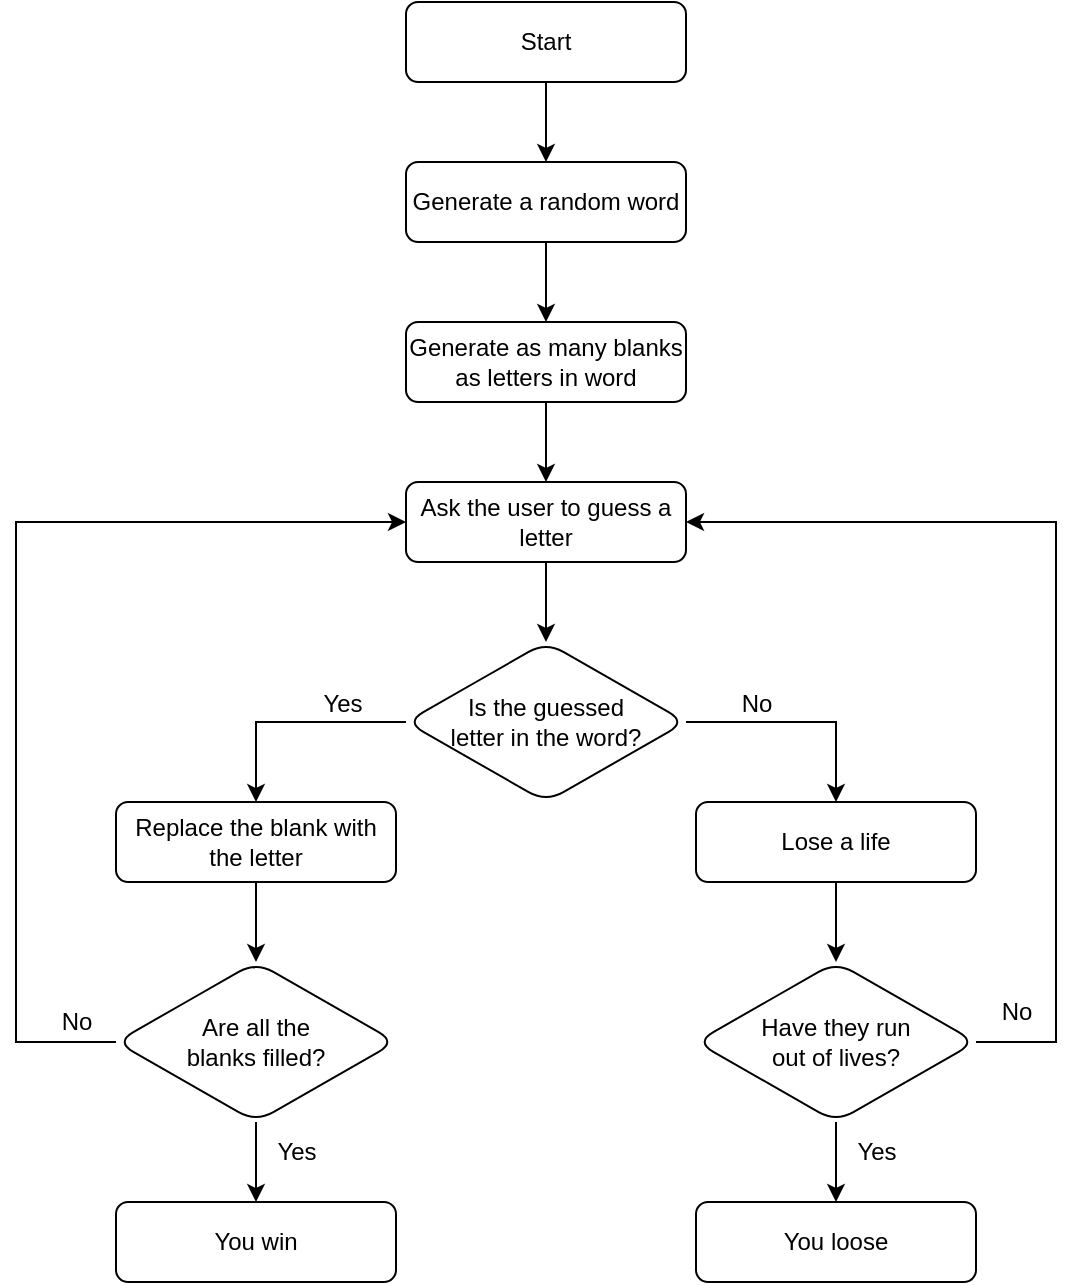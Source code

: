 <mxfile version="20.8.11" type="device"><diagram name="Page-1" id="QOOoNyVCo1PNLN7xzb_l"><mxGraphModel dx="1730" dy="1096" grid="1" gridSize="10" guides="1" tooltips="1" connect="1" arrows="1" fold="1" page="1" pageScale="1" pageWidth="850" pageHeight="1100" math="0" shadow="0"><root><mxCell id="0"/><mxCell id="1" parent="0"/><mxCell id="lQEd0fV7-n4wcCJIwF7A-7" value="" style="edgeStyle=orthogonalEdgeStyle;rounded=0;orthogonalLoop=1;jettySize=auto;html=1;" edge="1" parent="1" source="lQEd0fV7-n4wcCJIwF7A-5" target="lQEd0fV7-n4wcCJIwF7A-6"><mxGeometry relative="1" as="geometry"/></mxCell><mxCell id="lQEd0fV7-n4wcCJIwF7A-5" value="Start" style="rounded=1;whiteSpace=wrap;html=1;" vertex="1" parent="1"><mxGeometry x="355" y="40" width="140" height="40" as="geometry"/></mxCell><mxCell id="lQEd0fV7-n4wcCJIwF7A-9" value="" style="edgeStyle=orthogonalEdgeStyle;rounded=0;orthogonalLoop=1;jettySize=auto;html=1;" edge="1" parent="1" source="lQEd0fV7-n4wcCJIwF7A-6" target="lQEd0fV7-n4wcCJIwF7A-8"><mxGeometry relative="1" as="geometry"/></mxCell><mxCell id="lQEd0fV7-n4wcCJIwF7A-6" value="Generate a random word" style="whiteSpace=wrap;html=1;rounded=1;" vertex="1" parent="1"><mxGeometry x="355" y="120" width="140" height="40" as="geometry"/></mxCell><mxCell id="lQEd0fV7-n4wcCJIwF7A-11" value="" style="edgeStyle=orthogonalEdgeStyle;rounded=0;orthogonalLoop=1;jettySize=auto;html=1;" edge="1" parent="1" source="lQEd0fV7-n4wcCJIwF7A-8" target="lQEd0fV7-n4wcCJIwF7A-10"><mxGeometry relative="1" as="geometry"/></mxCell><mxCell id="lQEd0fV7-n4wcCJIwF7A-8" value="Generate as many blanks as letters in word" style="whiteSpace=wrap;html=1;rounded=1;" vertex="1" parent="1"><mxGeometry x="355" y="200" width="140" height="40" as="geometry"/></mxCell><mxCell id="lQEd0fV7-n4wcCJIwF7A-14" value="" style="edgeStyle=orthogonalEdgeStyle;rounded=0;orthogonalLoop=1;jettySize=auto;html=1;" edge="1" parent="1" source="lQEd0fV7-n4wcCJIwF7A-10" target="lQEd0fV7-n4wcCJIwF7A-13"><mxGeometry relative="1" as="geometry"/></mxCell><mxCell id="lQEd0fV7-n4wcCJIwF7A-10" value="Ask the user to guess a letter" style="whiteSpace=wrap;html=1;rounded=1;" vertex="1" parent="1"><mxGeometry x="355" y="280" width="140" height="40" as="geometry"/></mxCell><mxCell id="lQEd0fV7-n4wcCJIwF7A-12" style="edgeStyle=orthogonalEdgeStyle;rounded=0;orthogonalLoop=1;jettySize=auto;html=1;exitX=0.5;exitY=1;exitDx=0;exitDy=0;" edge="1" parent="1" source="lQEd0fV7-n4wcCJIwF7A-10" target="lQEd0fV7-n4wcCJIwF7A-10"><mxGeometry relative="1" as="geometry"/></mxCell><mxCell id="lQEd0fV7-n4wcCJIwF7A-16" value="" style="edgeStyle=orthogonalEdgeStyle;rounded=0;orthogonalLoop=1;jettySize=auto;html=1;" edge="1" parent="1" source="lQEd0fV7-n4wcCJIwF7A-13" target="lQEd0fV7-n4wcCJIwF7A-15"><mxGeometry relative="1" as="geometry"><Array as="points"><mxPoint x="280" y="400"/></Array></mxGeometry></mxCell><mxCell id="lQEd0fV7-n4wcCJIwF7A-26" value="" style="edgeStyle=orthogonalEdgeStyle;rounded=0;orthogonalLoop=1;jettySize=auto;html=1;entryX=0.5;entryY=0;entryDx=0;entryDy=0;" edge="1" parent="1" source="lQEd0fV7-n4wcCJIwF7A-13" target="lQEd0fV7-n4wcCJIwF7A-24"><mxGeometry relative="1" as="geometry"><mxPoint x="645" y="400" as="targetPoint"/></mxGeometry></mxCell><mxCell id="lQEd0fV7-n4wcCJIwF7A-13" value="&lt;div&gt;Is the guessed&lt;/div&gt;&lt;div&gt;letter in the word?&lt;/div&gt;" style="rhombus;whiteSpace=wrap;html=1;rounded=1;" vertex="1" parent="1"><mxGeometry x="355" y="360" width="140" height="80" as="geometry"/></mxCell><mxCell id="lQEd0fV7-n4wcCJIwF7A-21" style="edgeStyle=orthogonalEdgeStyle;rounded=0;orthogonalLoop=1;jettySize=auto;html=1;entryX=0.5;entryY=0;entryDx=0;entryDy=0;" edge="1" parent="1" source="lQEd0fV7-n4wcCJIwF7A-15" target="lQEd0fV7-n4wcCJIwF7A-18"><mxGeometry relative="1" as="geometry"/></mxCell><mxCell id="lQEd0fV7-n4wcCJIwF7A-15" value="Replace the blank with the letter" style="whiteSpace=wrap;html=1;rounded=1;" vertex="1" parent="1"><mxGeometry x="210" y="440" width="140" height="40" as="geometry"/></mxCell><mxCell id="lQEd0fV7-n4wcCJIwF7A-17" value="Yes" style="text;html=1;align=center;verticalAlign=middle;resizable=0;points=[];autosize=1;strokeColor=none;fillColor=none;" vertex="1" parent="1"><mxGeometry x="303" y="376" width="40" height="30" as="geometry"/></mxCell><mxCell id="lQEd0fV7-n4wcCJIwF7A-22" style="edgeStyle=orthogonalEdgeStyle;rounded=0;orthogonalLoop=1;jettySize=auto;html=1;entryX=0;entryY=0.5;entryDx=0;entryDy=0;" edge="1" parent="1" source="lQEd0fV7-n4wcCJIwF7A-18" target="lQEd0fV7-n4wcCJIwF7A-10"><mxGeometry relative="1" as="geometry"><mxPoint x="120" y="300" as="targetPoint"/><Array as="points"><mxPoint x="160" y="560"/><mxPoint x="160" y="300"/></Array></mxGeometry></mxCell><mxCell id="lQEd0fV7-n4wcCJIwF7A-35" value="" style="edgeStyle=orthogonalEdgeStyle;rounded=0;orthogonalLoop=1;jettySize=auto;html=1;" edge="1" parent="1" source="lQEd0fV7-n4wcCJIwF7A-18" target="lQEd0fV7-n4wcCJIwF7A-34"><mxGeometry relative="1" as="geometry"/></mxCell><mxCell id="lQEd0fV7-n4wcCJIwF7A-18" value="&lt;div&gt;Are all the&lt;/div&gt;&lt;div&gt;blanks filled?&lt;br&gt;&lt;/div&gt;" style="rhombus;whiteSpace=wrap;html=1;rounded=1;" vertex="1" parent="1"><mxGeometry x="210" y="520" width="140" height="80" as="geometry"/></mxCell><mxCell id="lQEd0fV7-n4wcCJIwF7A-23" value="No" style="text;html=1;align=center;verticalAlign=middle;resizable=0;points=[];autosize=1;strokeColor=none;fillColor=none;" vertex="1" parent="1"><mxGeometry x="170" y="535" width="40" height="30" as="geometry"/></mxCell><mxCell id="lQEd0fV7-n4wcCJIwF7A-29" value="" style="edgeStyle=orthogonalEdgeStyle;rounded=0;orthogonalLoop=1;jettySize=auto;html=1;" edge="1" parent="1" source="lQEd0fV7-n4wcCJIwF7A-24" target="lQEd0fV7-n4wcCJIwF7A-28"><mxGeometry relative="1" as="geometry"/></mxCell><mxCell id="lQEd0fV7-n4wcCJIwF7A-24" value="Lose a life" style="whiteSpace=wrap;html=1;rounded=1;" vertex="1" parent="1"><mxGeometry x="500" y="440" width="140" height="40" as="geometry"/></mxCell><mxCell id="lQEd0fV7-n4wcCJIwF7A-27" value="No" style="text;html=1;align=center;verticalAlign=middle;resizable=0;points=[];autosize=1;strokeColor=none;fillColor=none;" vertex="1" parent="1"><mxGeometry x="510" y="376" width="40" height="30" as="geometry"/></mxCell><mxCell id="lQEd0fV7-n4wcCJIwF7A-31" style="edgeStyle=orthogonalEdgeStyle;rounded=0;orthogonalLoop=1;jettySize=auto;html=1;entryX=1;entryY=0.5;entryDx=0;entryDy=0;" edge="1" parent="1" source="lQEd0fV7-n4wcCJIwF7A-28" target="lQEd0fV7-n4wcCJIwF7A-10"><mxGeometry relative="1" as="geometry"><mxPoint x="680" y="300" as="targetPoint"/><Array as="points"><mxPoint x="680" y="560"/><mxPoint x="680" y="300"/></Array></mxGeometry></mxCell><mxCell id="lQEd0fV7-n4wcCJIwF7A-37" value="" style="edgeStyle=orthogonalEdgeStyle;rounded=0;orthogonalLoop=1;jettySize=auto;html=1;" edge="1" parent="1" source="lQEd0fV7-n4wcCJIwF7A-28" target="lQEd0fV7-n4wcCJIwF7A-33"><mxGeometry relative="1" as="geometry"/></mxCell><mxCell id="lQEd0fV7-n4wcCJIwF7A-28" value="&lt;div&gt;Have they run&lt;/div&gt;&lt;div&gt;out of lives?&lt;br&gt;&lt;/div&gt;" style="rhombus;whiteSpace=wrap;html=1;rounded=1;" vertex="1" parent="1"><mxGeometry x="500" y="520" width="140" height="80" as="geometry"/></mxCell><mxCell id="lQEd0fV7-n4wcCJIwF7A-32" value="No" style="text;html=1;align=center;verticalAlign=middle;resizable=0;points=[];autosize=1;strokeColor=none;fillColor=none;" vertex="1" parent="1"><mxGeometry x="640" y="530" width="40" height="30" as="geometry"/></mxCell><mxCell id="lQEd0fV7-n4wcCJIwF7A-33" value="You loose" style="whiteSpace=wrap;html=1;rounded=1;" vertex="1" parent="1"><mxGeometry x="500" y="640" width="140" height="40" as="geometry"/></mxCell><mxCell id="lQEd0fV7-n4wcCJIwF7A-34" value="You win" style="whiteSpace=wrap;html=1;rounded=1;" vertex="1" parent="1"><mxGeometry x="210" y="640" width="140" height="40" as="geometry"/></mxCell><mxCell id="lQEd0fV7-n4wcCJIwF7A-36" value="Yes" style="text;html=1;align=center;verticalAlign=middle;resizable=0;points=[];autosize=1;strokeColor=none;fillColor=none;" vertex="1" parent="1"><mxGeometry x="280" y="600" width="40" height="30" as="geometry"/></mxCell><mxCell id="lQEd0fV7-n4wcCJIwF7A-38" value="Yes" style="text;html=1;align=center;verticalAlign=middle;resizable=0;points=[];autosize=1;strokeColor=none;fillColor=none;" vertex="1" parent="1"><mxGeometry x="570" y="600" width="40" height="30" as="geometry"/></mxCell></root></mxGraphModel></diagram></mxfile>